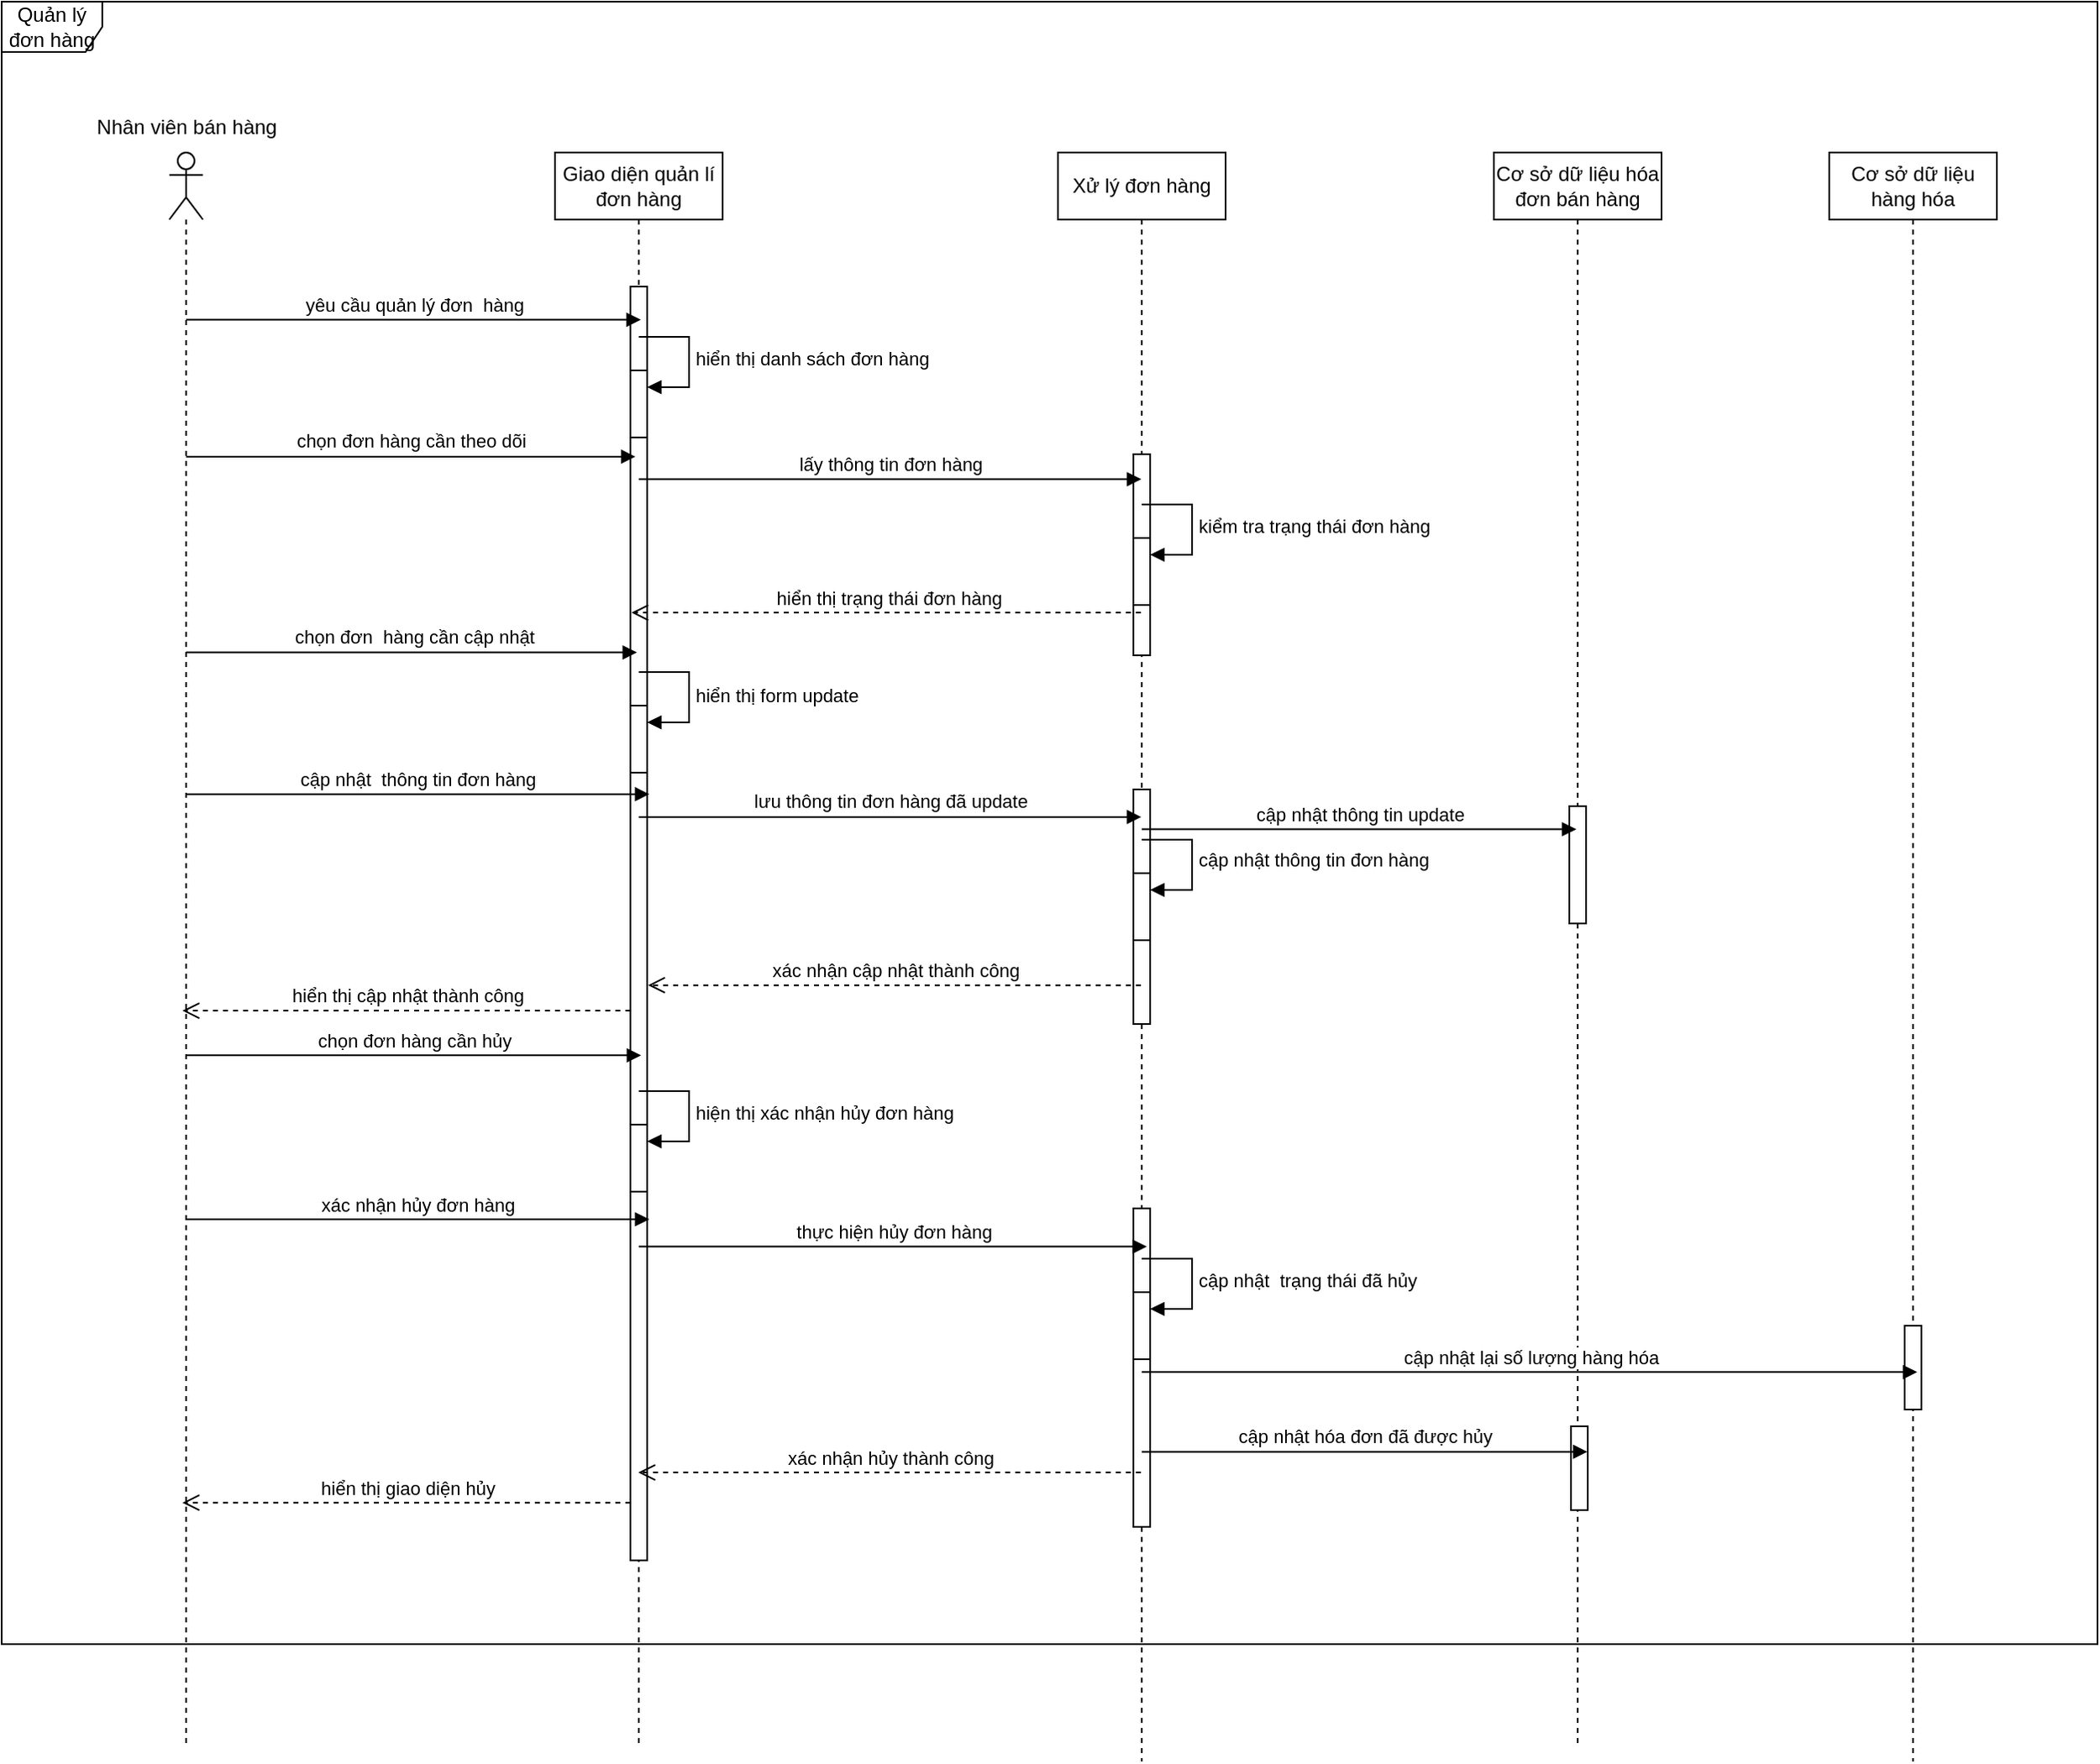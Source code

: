 <mxfile version="26.2.12">
  <diagram name="Page-1" id="aQOmlmfpFeViXC50ulA3">
    <mxGraphModel dx="1581" dy="986" grid="1" gridSize="10" guides="1" tooltips="1" connect="1" arrows="1" fold="1" page="1" pageScale="1" pageWidth="1654" pageHeight="2336" math="0" shadow="0">
      <root>
        <mxCell id="0" />
        <mxCell id="1" parent="0" />
        <mxCell id="LHbsXOiMSEpT2H5i1_bc-1" value="Quản lý đơn hàng" style="shape=umlFrame;whiteSpace=wrap;html=1;pointerEvents=0;" parent="1" vertex="1">
          <mxGeometry x="50" y="90" width="1250" height="980" as="geometry" />
        </mxCell>
        <mxCell id="LHbsXOiMSEpT2H5i1_bc-2" value="" style="shape=umlLifeline;perimeter=lifelinePerimeter;whiteSpace=wrap;html=1;container=1;dropTarget=0;collapsible=0;recursiveResize=0;outlineConnect=0;portConstraint=eastwest;newEdgeStyle={&quot;curved&quot;:0,&quot;rounded&quot;:0};participant=umlActor;" parent="1" vertex="1">
          <mxGeometry x="150" y="180" width="20" height="950" as="geometry" />
        </mxCell>
        <mxCell id="LHbsXOiMSEpT2H5i1_bc-3" value="Giao diện quản lí đơn hàng" style="shape=umlLifeline;perimeter=lifelinePerimeter;whiteSpace=wrap;html=1;container=1;dropTarget=0;collapsible=0;recursiveResize=0;outlineConnect=0;portConstraint=eastwest;newEdgeStyle={&quot;curved&quot;:0,&quot;rounded&quot;:0};" parent="1" vertex="1">
          <mxGeometry x="380" y="180" width="100" height="950" as="geometry" />
        </mxCell>
        <mxCell id="LHbsXOiMSEpT2H5i1_bc-6" value="" style="html=1;points=[[0,0,0,0,5],[0,1,0,0,-5],[1,0,0,0,5],[1,1,0,0,-5]];perimeter=orthogonalPerimeter;outlineConnect=0;targetShapes=umlLifeline;portConstraint=eastwest;newEdgeStyle={&quot;curved&quot;:0,&quot;rounded&quot;:0};" parent="LHbsXOiMSEpT2H5i1_bc-3" vertex="1">
          <mxGeometry x="45" y="80" width="10" height="760" as="geometry" />
        </mxCell>
        <mxCell id="LHbsXOiMSEpT2H5i1_bc-10" value="" style="html=1;points=[[0,0,0,0,5],[0,1,0,0,-5],[1,0,0,0,5],[1,1,0,0,-5]];perimeter=orthogonalPerimeter;outlineConnect=0;targetShapes=umlLifeline;portConstraint=eastwest;newEdgeStyle={&quot;curved&quot;:0,&quot;rounded&quot;:0};" parent="LHbsXOiMSEpT2H5i1_bc-3" vertex="1">
          <mxGeometry x="45" y="130" width="10" height="40" as="geometry" />
        </mxCell>
        <mxCell id="LHbsXOiMSEpT2H5i1_bc-11" value="hiển thị danh sách đơn hàng" style="html=1;align=left;spacingLeft=2;endArrow=block;rounded=0;edgeStyle=orthogonalEdgeStyle;curved=0;rounded=0;" parent="LHbsXOiMSEpT2H5i1_bc-3" target="LHbsXOiMSEpT2H5i1_bc-10" edge="1">
          <mxGeometry relative="1" as="geometry">
            <mxPoint x="50" y="110" as="sourcePoint" />
            <Array as="points">
              <mxPoint x="80" y="140" />
            </Array>
          </mxGeometry>
        </mxCell>
        <mxCell id="LHbsXOiMSEpT2H5i1_bc-19" value="" style="html=1;points=[[0,0,0,0,5],[0,1,0,0,-5],[1,0,0,0,5],[1,1,0,0,-5]];perimeter=orthogonalPerimeter;outlineConnect=0;targetShapes=umlLifeline;portConstraint=eastwest;newEdgeStyle={&quot;curved&quot;:0,&quot;rounded&quot;:0};" parent="LHbsXOiMSEpT2H5i1_bc-3" vertex="1">
          <mxGeometry x="45" y="330" width="10" height="40" as="geometry" />
        </mxCell>
        <mxCell id="LHbsXOiMSEpT2H5i1_bc-20" value="hiển thị form update" style="html=1;align=left;spacingLeft=2;endArrow=block;rounded=0;edgeStyle=orthogonalEdgeStyle;curved=0;rounded=0;" parent="LHbsXOiMSEpT2H5i1_bc-3" target="LHbsXOiMSEpT2H5i1_bc-19" edge="1">
          <mxGeometry x="0.02" relative="1" as="geometry">
            <mxPoint x="50" y="310" as="sourcePoint" />
            <Array as="points">
              <mxPoint x="80" y="340" />
            </Array>
            <mxPoint as="offset" />
          </mxGeometry>
        </mxCell>
        <mxCell id="CaFnizuyBO3QcCueWQhc-23" value="hiện thị xác nhận hủy đơn hàng" style="html=1;align=left;spacingLeft=2;endArrow=block;rounded=0;edgeStyle=orthogonalEdgeStyle;curved=0;rounded=0;" edge="1" target="CaFnizuyBO3QcCueWQhc-22" parent="LHbsXOiMSEpT2H5i1_bc-3">
          <mxGeometry relative="1" as="geometry">
            <mxPoint x="50" y="560" as="sourcePoint" />
            <Array as="points">
              <mxPoint x="80" y="590" />
            </Array>
          </mxGeometry>
        </mxCell>
        <mxCell id="CaFnizuyBO3QcCueWQhc-22" value="" style="html=1;points=[[0,0,0,0,5],[0,1,0,0,-5],[1,0,0,0,5],[1,1,0,0,-5]];perimeter=orthogonalPerimeter;outlineConnect=0;targetShapes=umlLifeline;portConstraint=eastwest;newEdgeStyle={&quot;curved&quot;:0,&quot;rounded&quot;:0};" vertex="1" parent="LHbsXOiMSEpT2H5i1_bc-3">
          <mxGeometry x="45" y="580" width="10" height="40" as="geometry" />
        </mxCell>
        <mxCell id="LHbsXOiMSEpT2H5i1_bc-4" value="Xử lý đơn hàng" style="shape=umlLifeline;perimeter=lifelinePerimeter;whiteSpace=wrap;html=1;container=1;dropTarget=0;collapsible=0;recursiveResize=0;outlineConnect=0;portConstraint=eastwest;newEdgeStyle={&quot;curved&quot;:0,&quot;rounded&quot;:0};" parent="1" vertex="1">
          <mxGeometry x="680" y="180" width="100" height="960" as="geometry" />
        </mxCell>
        <mxCell id="LHbsXOiMSEpT2H5i1_bc-13" value="" style="html=1;points=[[0,0,0,0,5],[0,1,0,0,-5],[1,0,0,0,5],[1,1,0,0,-5]];perimeter=orthogonalPerimeter;outlineConnect=0;targetShapes=umlLifeline;portConstraint=eastwest;newEdgeStyle={&quot;curved&quot;:0,&quot;rounded&quot;:0};" parent="LHbsXOiMSEpT2H5i1_bc-4" vertex="1">
          <mxGeometry x="45" y="180" width="10" height="120" as="geometry" />
        </mxCell>
        <mxCell id="LHbsXOiMSEpT2H5i1_bc-15" value="" style="html=1;points=[[0,0,0,0,5],[0,1,0,0,-5],[1,0,0,0,5],[1,1,0,0,-5]];perimeter=orthogonalPerimeter;outlineConnect=0;targetShapes=umlLifeline;portConstraint=eastwest;newEdgeStyle={&quot;curved&quot;:0,&quot;rounded&quot;:0};" parent="LHbsXOiMSEpT2H5i1_bc-4" vertex="1">
          <mxGeometry x="45" y="230" width="10" height="40" as="geometry" />
        </mxCell>
        <mxCell id="LHbsXOiMSEpT2H5i1_bc-16" value="kiểm tra trạng thái đơn hàng" style="html=1;align=left;spacingLeft=2;endArrow=block;rounded=0;edgeStyle=orthogonalEdgeStyle;curved=0;rounded=0;" parent="LHbsXOiMSEpT2H5i1_bc-4" target="LHbsXOiMSEpT2H5i1_bc-15" edge="1">
          <mxGeometry relative="1" as="geometry">
            <mxPoint x="50" y="210" as="sourcePoint" />
            <Array as="points">
              <mxPoint x="80" y="240" />
            </Array>
          </mxGeometry>
        </mxCell>
        <mxCell id="LHbsXOiMSEpT2H5i1_bc-23" value="" style="html=1;points=[[0,0,0,0,5],[0,1,0,0,-5],[1,0,0,0,5],[1,1,0,0,-5]];perimeter=orthogonalPerimeter;outlineConnect=0;targetShapes=umlLifeline;portConstraint=eastwest;newEdgeStyle={&quot;curved&quot;:0,&quot;rounded&quot;:0};" parent="LHbsXOiMSEpT2H5i1_bc-4" vertex="1">
          <mxGeometry x="45" y="380" width="10" height="140" as="geometry" />
        </mxCell>
        <mxCell id="LHbsXOiMSEpT2H5i1_bc-25" value="" style="html=1;points=[[0,0,0,0,5],[0,1,0,0,-5],[1,0,0,0,5],[1,1,0,0,-5]];perimeter=orthogonalPerimeter;outlineConnect=0;targetShapes=umlLifeline;portConstraint=eastwest;newEdgeStyle={&quot;curved&quot;:0,&quot;rounded&quot;:0};" parent="LHbsXOiMSEpT2H5i1_bc-4" vertex="1">
          <mxGeometry x="45" y="430" width="10" height="40" as="geometry" />
        </mxCell>
        <mxCell id="LHbsXOiMSEpT2H5i1_bc-26" value="cập nhật thông tin đơn hàng" style="html=1;align=left;spacingLeft=2;endArrow=block;rounded=0;edgeStyle=orthogonalEdgeStyle;curved=0;rounded=0;" parent="LHbsXOiMSEpT2H5i1_bc-4" target="LHbsXOiMSEpT2H5i1_bc-25" edge="1">
          <mxGeometry x="-0.006" relative="1" as="geometry">
            <mxPoint x="50" y="410" as="sourcePoint" />
            <Array as="points">
              <mxPoint x="80" y="440" />
            </Array>
            <mxPoint as="offset" />
          </mxGeometry>
        </mxCell>
        <mxCell id="LHbsXOiMSEpT2H5i1_bc-43" value="" style="html=1;points=[[0,0,0,0,5],[0,1,0,0,-5],[1,0,0,0,5],[1,1,0,0,-5]];perimeter=orthogonalPerimeter;outlineConnect=0;targetShapes=umlLifeline;portConstraint=eastwest;newEdgeStyle={&quot;curved&quot;:0,&quot;rounded&quot;:0};" parent="LHbsXOiMSEpT2H5i1_bc-4" vertex="1">
          <mxGeometry x="45" y="630" width="10" height="190" as="geometry" />
        </mxCell>
        <mxCell id="LHbsXOiMSEpT2H5i1_bc-45" value="" style="html=1;points=[[0,0,0,0,5],[0,1,0,0,-5],[1,0,0,0,5],[1,1,0,0,-5]];perimeter=orthogonalPerimeter;outlineConnect=0;targetShapes=umlLifeline;portConstraint=eastwest;newEdgeStyle={&quot;curved&quot;:0,&quot;rounded&quot;:0};" parent="LHbsXOiMSEpT2H5i1_bc-4" vertex="1">
          <mxGeometry x="45" y="680" width="10" height="40" as="geometry" />
        </mxCell>
        <mxCell id="LHbsXOiMSEpT2H5i1_bc-46" value="cập nhật&amp;nbsp; trạng thái đã hủy" style="html=1;align=left;spacingLeft=2;endArrow=block;rounded=0;edgeStyle=orthogonalEdgeStyle;curved=0;rounded=0;" parent="LHbsXOiMSEpT2H5i1_bc-4" target="LHbsXOiMSEpT2H5i1_bc-45" edge="1">
          <mxGeometry relative="1" as="geometry">
            <mxPoint x="50" y="660" as="sourcePoint" />
            <Array as="points">
              <mxPoint x="80" y="690" />
            </Array>
          </mxGeometry>
        </mxCell>
        <mxCell id="LHbsXOiMSEpT2H5i1_bc-5" value="Cơ sở dữ liệu hóa đơn bán hàng" style="shape=umlLifeline;perimeter=lifelinePerimeter;whiteSpace=wrap;html=1;container=1;dropTarget=0;collapsible=0;recursiveResize=0;outlineConnect=0;portConstraint=eastwest;newEdgeStyle={&quot;curved&quot;:0,&quot;rounded&quot;:0};" parent="1" vertex="1">
          <mxGeometry x="940" y="180" width="100" height="950" as="geometry" />
        </mxCell>
        <mxCell id="CaFnizuyBO3QcCueWQhc-29" value="" style="html=1;points=[[0,0,0,0,5],[0,1,0,0,-5],[1,0,0,0,5],[1,1,0,0,-5]];perimeter=orthogonalPerimeter;outlineConnect=0;targetShapes=umlLifeline;portConstraint=eastwest;newEdgeStyle={&quot;curved&quot;:0,&quot;rounded&quot;:0};" vertex="1" parent="LHbsXOiMSEpT2H5i1_bc-5">
          <mxGeometry x="46" y="760" width="10" height="50" as="geometry" />
        </mxCell>
        <mxCell id="CaFnizuyBO3QcCueWQhc-34" value="" style="html=1;points=[[0,0,0,0,5],[0,1,0,0,-5],[1,0,0,0,5],[1,1,0,0,-5]];perimeter=orthogonalPerimeter;outlineConnect=0;targetShapes=umlLifeline;portConstraint=eastwest;newEdgeStyle={&quot;curved&quot;:0,&quot;rounded&quot;:0};" vertex="1" parent="LHbsXOiMSEpT2H5i1_bc-5">
          <mxGeometry x="45" y="390" width="10" height="70" as="geometry" />
        </mxCell>
        <mxCell id="LHbsXOiMSEpT2H5i1_bc-53" value="yêu cầu quản lý đơn&amp;nbsp; hàng" style="html=1;verticalAlign=bottom;endArrow=block;curved=0;rounded=0;entryX=0.619;entryY=0.026;entryDx=0;entryDy=0;entryPerimeter=0;" parent="1" source="LHbsXOiMSEpT2H5i1_bc-2" target="LHbsXOiMSEpT2H5i1_bc-6" edge="1">
          <mxGeometry width="80" relative="1" as="geometry">
            <mxPoint x="840" y="220" as="sourcePoint" />
            <mxPoint x="1110" y="220" as="targetPoint" />
          </mxGeometry>
        </mxCell>
        <mxCell id="NMO2w2L6gr1BI-t41K5x-1" value="Nhân viên bán hàng" style="text;html=1;align=center;verticalAlign=middle;resizable=0;points=[];autosize=1;strokeColor=none;fillColor=none;" parent="1" vertex="1">
          <mxGeometry x="95" y="150" width="130" height="30" as="geometry" />
        </mxCell>
        <mxCell id="PRjqHIoI1d3H5CibjrmL-3" value="Cơ sở dữ liệu hàng hóa" style="shape=umlLifeline;perimeter=lifelinePerimeter;whiteSpace=wrap;html=1;container=1;dropTarget=0;collapsible=0;recursiveResize=0;outlineConnect=0;portConstraint=eastwest;newEdgeStyle={&quot;curved&quot;:0,&quot;rounded&quot;:0};" parent="1" vertex="1">
          <mxGeometry x="1140" y="180" width="100" height="960" as="geometry" />
        </mxCell>
        <mxCell id="LHbsXOiMSEpT2H5i1_bc-49" value="" style="html=1;points=[[0,0,0,0,5],[0,1,0,0,-5],[1,0,0,0,5],[1,1,0,0,-5]];perimeter=orthogonalPerimeter;outlineConnect=0;targetShapes=umlLifeline;portConstraint=eastwest;newEdgeStyle={&quot;curved&quot;:0,&quot;rounded&quot;:0};" parent="PRjqHIoI1d3H5CibjrmL-3" vertex="1">
          <mxGeometry x="45" y="700" width="10" height="50" as="geometry" />
        </mxCell>
        <mxCell id="CaFnizuyBO3QcCueWQhc-9" value="chọn đơn hàng cần theo dõi" style="html=1;verticalAlign=bottom;endArrow=block;curved=0;rounded=0;entryX=0.48;entryY=0.191;entryDx=0;entryDy=0;entryPerimeter=0;" edge="1" parent="1" source="LHbsXOiMSEpT2H5i1_bc-2" target="LHbsXOiMSEpT2H5i1_bc-3">
          <mxGeometry width="80" relative="1" as="geometry">
            <mxPoint x="790" y="300" as="sourcePoint" />
            <mxPoint x="1064" y="300" as="targetPoint" />
          </mxGeometry>
        </mxCell>
        <mxCell id="CaFnizuyBO3QcCueWQhc-10" value="lấy thông tin đơn hàng" style="html=1;verticalAlign=bottom;endArrow=block;curved=0;rounded=0;entryX=0.497;entryY=0.203;entryDx=0;entryDy=0;entryPerimeter=0;" edge="1" parent="1" source="LHbsXOiMSEpT2H5i1_bc-3" target="LHbsXOiMSEpT2H5i1_bc-4">
          <mxGeometry x="-0.002" width="80" relative="1" as="geometry">
            <mxPoint x="820" y="310" as="sourcePoint" />
            <mxPoint x="1122" y="310" as="targetPoint" />
            <mxPoint as="offset" />
          </mxGeometry>
        </mxCell>
        <mxCell id="CaFnizuyBO3QcCueWQhc-11" value="hiển thị trạng thái đơn hàng" style="html=1;verticalAlign=bottom;endArrow=open;dashed=1;endSize=8;curved=0;rounded=0;entryX=0.057;entryY=0.256;entryDx=0;entryDy=0;entryPerimeter=0;" edge="1" parent="1" source="LHbsXOiMSEpT2H5i1_bc-4" target="LHbsXOiMSEpT2H5i1_bc-6">
          <mxGeometry x="-0.007" relative="1" as="geometry">
            <mxPoint x="830" y="460" as="sourcePoint" />
            <mxPoint x="526" y="460" as="targetPoint" />
            <mxPoint as="offset" />
          </mxGeometry>
        </mxCell>
        <mxCell id="CaFnizuyBO3QcCueWQhc-12" value="chọn đơn&amp;nbsp; hàng cần cập nhật" style="html=1;verticalAlign=bottom;endArrow=block;curved=0;rounded=0;entryX=0.489;entryY=0.314;entryDx=0;entryDy=0;entryPerimeter=0;" edge="1" parent="1" source="LHbsXOiMSEpT2H5i1_bc-2" target="LHbsXOiMSEpT2H5i1_bc-3">
          <mxGeometry x="0.007" width="80" relative="1" as="geometry">
            <mxPoint x="270" y="410" as="sourcePoint" />
            <mxPoint x="541" y="410" as="targetPoint" />
            <mxPoint as="offset" />
          </mxGeometry>
        </mxCell>
        <mxCell id="CaFnizuyBO3QcCueWQhc-13" value="cập nhật&amp;nbsp; thông tin đơn hàng" style="html=1;verticalAlign=bottom;endArrow=block;curved=0;rounded=0;entryX=0.563;entryY=0.403;entryDx=0;entryDy=0;entryPerimeter=0;" edge="1" parent="1" source="LHbsXOiMSEpT2H5i1_bc-2" target="LHbsXOiMSEpT2H5i1_bc-3">
          <mxGeometry x="-0.003" width="80" relative="1" as="geometry">
            <mxPoint x="550" y="540" as="sourcePoint" />
            <mxPoint x="821" y="540" as="targetPoint" />
            <mxPoint as="offset" />
          </mxGeometry>
        </mxCell>
        <mxCell id="CaFnizuyBO3QcCueWQhc-14" value="lưu thông tin đơn hàng đã update" style="html=1;verticalAlign=bottom;endArrow=block;curved=0;rounded=0;entryX=0.497;entryY=0.413;entryDx=0;entryDy=0;entryPerimeter=0;" edge="1" parent="1" source="LHbsXOiMSEpT2H5i1_bc-3" target="LHbsXOiMSEpT2H5i1_bc-4">
          <mxGeometry x="0.001" width="80" relative="1" as="geometry">
            <mxPoint x="690" y="520" as="sourcePoint" />
            <mxPoint x="988" y="520" as="targetPoint" />
            <mxPoint as="offset" />
          </mxGeometry>
        </mxCell>
        <mxCell id="CaFnizuyBO3QcCueWQhc-16" value="xác nhận cập nhật thành công" style="html=1;verticalAlign=bottom;endArrow=open;dashed=1;endSize=8;curved=0;rounded=0;entryX=0.555;entryY=0.523;entryDx=0;entryDy=0;entryPerimeter=0;" edge="1" parent="1" source="LHbsXOiMSEpT2H5i1_bc-4" target="LHbsXOiMSEpT2H5i1_bc-3">
          <mxGeometry x="-0.004" relative="1" as="geometry">
            <mxPoint x="510" y="640" as="sourcePoint" />
            <mxPoint x="200" y="640" as="targetPoint" />
            <mxPoint as="offset" />
          </mxGeometry>
        </mxCell>
        <mxCell id="CaFnizuyBO3QcCueWQhc-18" value="chọn đơn hàng cần hủy" style="html=1;verticalAlign=bottom;endArrow=block;curved=0;rounded=0;entryX=0.514;entryY=0.567;entryDx=0;entryDy=0;entryPerimeter=0;" edge="1" parent="1" source="LHbsXOiMSEpT2H5i1_bc-2" target="LHbsXOiMSEpT2H5i1_bc-3">
          <mxGeometry width="80" relative="1" as="geometry">
            <mxPoint x="560" y="780" as="sourcePoint" />
            <mxPoint x="826" y="780" as="targetPoint" />
          </mxGeometry>
        </mxCell>
        <mxCell id="CaFnizuyBO3QcCueWQhc-19" value="hiển thị cập nhật thành công" style="html=1;verticalAlign=bottom;endArrow=open;dashed=1;endSize=8;curved=0;rounded=0;entryX=0.39;entryY=0.539;entryDx=0;entryDy=0;entryPerimeter=0;" edge="1" parent="1" source="LHbsXOiMSEpT2H5i1_bc-6" target="LHbsXOiMSEpT2H5i1_bc-2">
          <mxGeometry relative="1" as="geometry">
            <mxPoint x="580" y="710" as="sourcePoint" />
            <mxPoint x="312" y="710" as="targetPoint" />
          </mxGeometry>
        </mxCell>
        <mxCell id="CaFnizuyBO3QcCueWQhc-26" value="xác nhận hủy đơn hàng" style="html=1;verticalAlign=bottom;endArrow=block;curved=0;rounded=0;entryX=0.563;entryY=0.67;entryDx=0;entryDy=0;entryPerimeter=0;" edge="1" parent="1" source="LHbsXOiMSEpT2H5i1_bc-2" target="LHbsXOiMSEpT2H5i1_bc-3">
          <mxGeometry width="80" relative="1" as="geometry">
            <mxPoint x="580" y="790" as="sourcePoint" />
            <mxPoint x="854" y="790" as="targetPoint" />
          </mxGeometry>
        </mxCell>
        <mxCell id="CaFnizuyBO3QcCueWQhc-27" value="thực hiện hủy đơn hàng" style="html=1;verticalAlign=bottom;endArrow=block;curved=0;rounded=0;entryX=0.53;entryY=0.68;entryDx=0;entryDy=0;entryPerimeter=0;" edge="1" parent="1" source="LHbsXOiMSEpT2H5i1_bc-3" target="LHbsXOiMSEpT2H5i1_bc-4">
          <mxGeometry width="80" relative="1" as="geometry">
            <mxPoint x="840" y="800" as="sourcePoint" />
            <mxPoint x="1144" y="800" as="targetPoint" />
          </mxGeometry>
        </mxCell>
        <mxCell id="CaFnizuyBO3QcCueWQhc-28" value="cập nhật lại số lượng hàng hóa" style="html=1;verticalAlign=bottom;endArrow=block;curved=0;rounded=0;entryX=0.525;entryY=0.758;entryDx=0;entryDy=0;entryPerimeter=0;" edge="1" parent="1" source="LHbsXOiMSEpT2H5i1_bc-4" target="PRjqHIoI1d3H5CibjrmL-3">
          <mxGeometry width="80" relative="1" as="geometry">
            <mxPoint x="1040" y="820" as="sourcePoint" />
            <mxPoint x="1496" y="820" as="targetPoint" />
          </mxGeometry>
        </mxCell>
        <mxCell id="CaFnizuyBO3QcCueWQhc-30" value="cập nhật hóa đơn đã được hủy" style="html=1;verticalAlign=bottom;endArrow=block;curved=0;rounded=0;entryX=0.558;entryY=0.816;entryDx=0;entryDy=0;entryPerimeter=0;" edge="1" parent="1" source="LHbsXOiMSEpT2H5i1_bc-4" target="LHbsXOiMSEpT2H5i1_bc-5">
          <mxGeometry x="-0.002" width="80" relative="1" as="geometry">
            <mxPoint x="1080" y="960" as="sourcePoint" />
            <mxPoint x="1351" y="960" as="targetPoint" />
            <mxPoint as="offset" />
          </mxGeometry>
        </mxCell>
        <mxCell id="CaFnizuyBO3QcCueWQhc-31" value="xác nhận hủy thành công" style="html=1;verticalAlign=bottom;endArrow=open;dashed=1;endSize=8;curved=0;rounded=0;entryX=0.497;entryY=0.829;entryDx=0;entryDy=0;entryPerimeter=0;" edge="1" parent="1" source="LHbsXOiMSEpT2H5i1_bc-4" target="LHbsXOiMSEpT2H5i1_bc-3">
          <mxGeometry relative="1" as="geometry">
            <mxPoint x="540" y="920" as="sourcePoint" />
            <mxPoint x="245" y="920" as="targetPoint" />
          </mxGeometry>
        </mxCell>
        <mxCell id="CaFnizuyBO3QcCueWQhc-32" value="hiển thị giao diện hủy" style="html=1;verticalAlign=bottom;endArrow=open;dashed=1;endSize=8;curved=0;rounded=0;entryX=0.39;entryY=0.848;entryDx=0;entryDy=0;entryPerimeter=0;" edge="1" parent="1" source="LHbsXOiMSEpT2H5i1_bc-6" target="LHbsXOiMSEpT2H5i1_bc-2">
          <mxGeometry relative="1" as="geometry">
            <mxPoint x="550" y="1010" as="sourcePoint" />
            <mxPoint x="282" y="1010" as="targetPoint" />
            <mxPoint as="offset" />
          </mxGeometry>
        </mxCell>
        <mxCell id="CaFnizuyBO3QcCueWQhc-33" value="cập nhật thông tin update" style="html=1;verticalAlign=bottom;endArrow=block;curved=0;rounded=0;entryX=0.492;entryY=0.425;entryDx=0;entryDy=0;entryPerimeter=0;" edge="1" parent="1" source="LHbsXOiMSEpT2H5i1_bc-4" target="LHbsXOiMSEpT2H5i1_bc-5">
          <mxGeometry x="0.005" width="80" relative="1" as="geometry">
            <mxPoint x="880" y="510" as="sourcePoint" />
            <mxPoint x="1140" y="510" as="targetPoint" />
            <mxPoint as="offset" />
          </mxGeometry>
        </mxCell>
      </root>
    </mxGraphModel>
  </diagram>
</mxfile>
